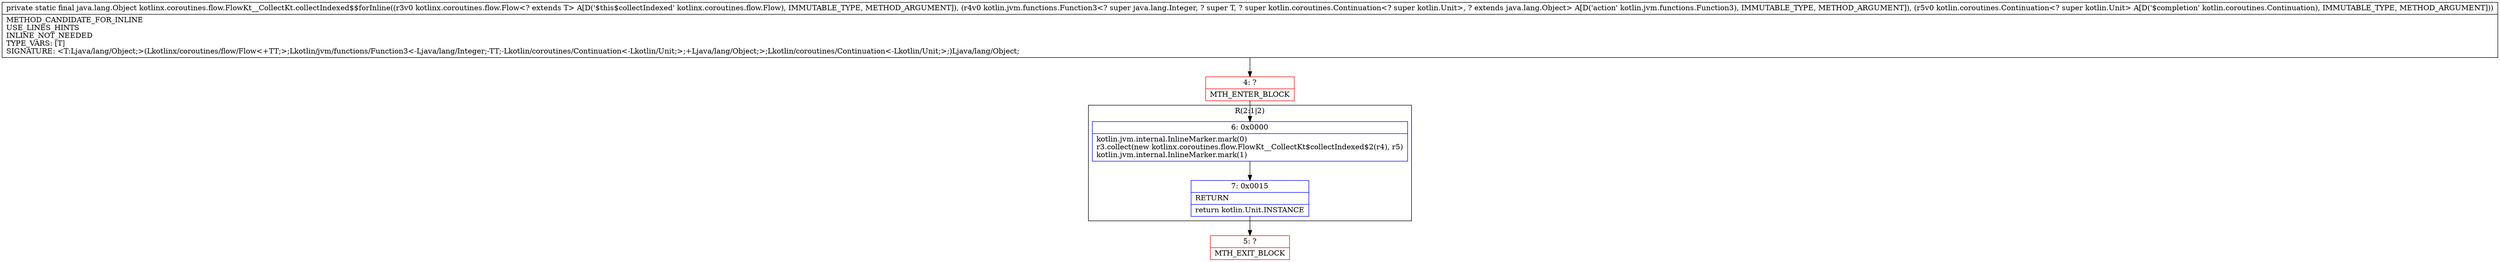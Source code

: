 digraph "CFG forkotlinx.coroutines.flow.FlowKt__CollectKt.collectIndexed$$forInline(Lkotlinx\/coroutines\/flow\/Flow;Lkotlin\/jvm\/functions\/Function3;Lkotlin\/coroutines\/Continuation;)Ljava\/lang\/Object;" {
subgraph cluster_Region_660275270 {
label = "R(2:1|2)";
node [shape=record,color=blue];
Node_6 [shape=record,label="{6\:\ 0x0000|kotlin.jvm.internal.InlineMarker.mark(0)\lr3.collect(new kotlinx.coroutines.flow.FlowKt__CollectKt$collectIndexed$2(r4), r5)\lkotlin.jvm.internal.InlineMarker.mark(1)\l}"];
Node_7 [shape=record,label="{7\:\ 0x0015|RETURN\l|return kotlin.Unit.INSTANCE\l}"];
}
Node_4 [shape=record,color=red,label="{4\:\ ?|MTH_ENTER_BLOCK\l}"];
Node_5 [shape=record,color=red,label="{5\:\ ?|MTH_EXIT_BLOCK\l}"];
MethodNode[shape=record,label="{private static final java.lang.Object kotlinx.coroutines.flow.FlowKt__CollectKt.collectIndexed$$forInline((r3v0 kotlinx.coroutines.flow.Flow\<? extends T\> A[D('$this$collectIndexed' kotlinx.coroutines.flow.Flow), IMMUTABLE_TYPE, METHOD_ARGUMENT]), (r4v0 kotlin.jvm.functions.Function3\<? super java.lang.Integer, ? super T, ? super kotlin.coroutines.Continuation\<? super kotlin.Unit\>, ? extends java.lang.Object\> A[D('action' kotlin.jvm.functions.Function3), IMMUTABLE_TYPE, METHOD_ARGUMENT]), (r5v0 kotlin.coroutines.Continuation\<? super kotlin.Unit\> A[D('$completion' kotlin.coroutines.Continuation), IMMUTABLE_TYPE, METHOD_ARGUMENT]))  | METHOD_CANDIDATE_FOR_INLINE\lUSE_LINES_HINTS\lINLINE_NOT_NEEDED\lTYPE_VARS: [T]\lSIGNATURE: \<T:Ljava\/lang\/Object;\>(Lkotlinx\/coroutines\/flow\/Flow\<+TT;\>;Lkotlin\/jvm\/functions\/Function3\<\-Ljava\/lang\/Integer;\-TT;\-Lkotlin\/coroutines\/Continuation\<\-Lkotlin\/Unit;\>;+Ljava\/lang\/Object;\>;Lkotlin\/coroutines\/Continuation\<\-Lkotlin\/Unit;\>;)Ljava\/lang\/Object;\l}"];
MethodNode -> Node_4;Node_6 -> Node_7;
Node_7 -> Node_5;
Node_4 -> Node_6;
}

